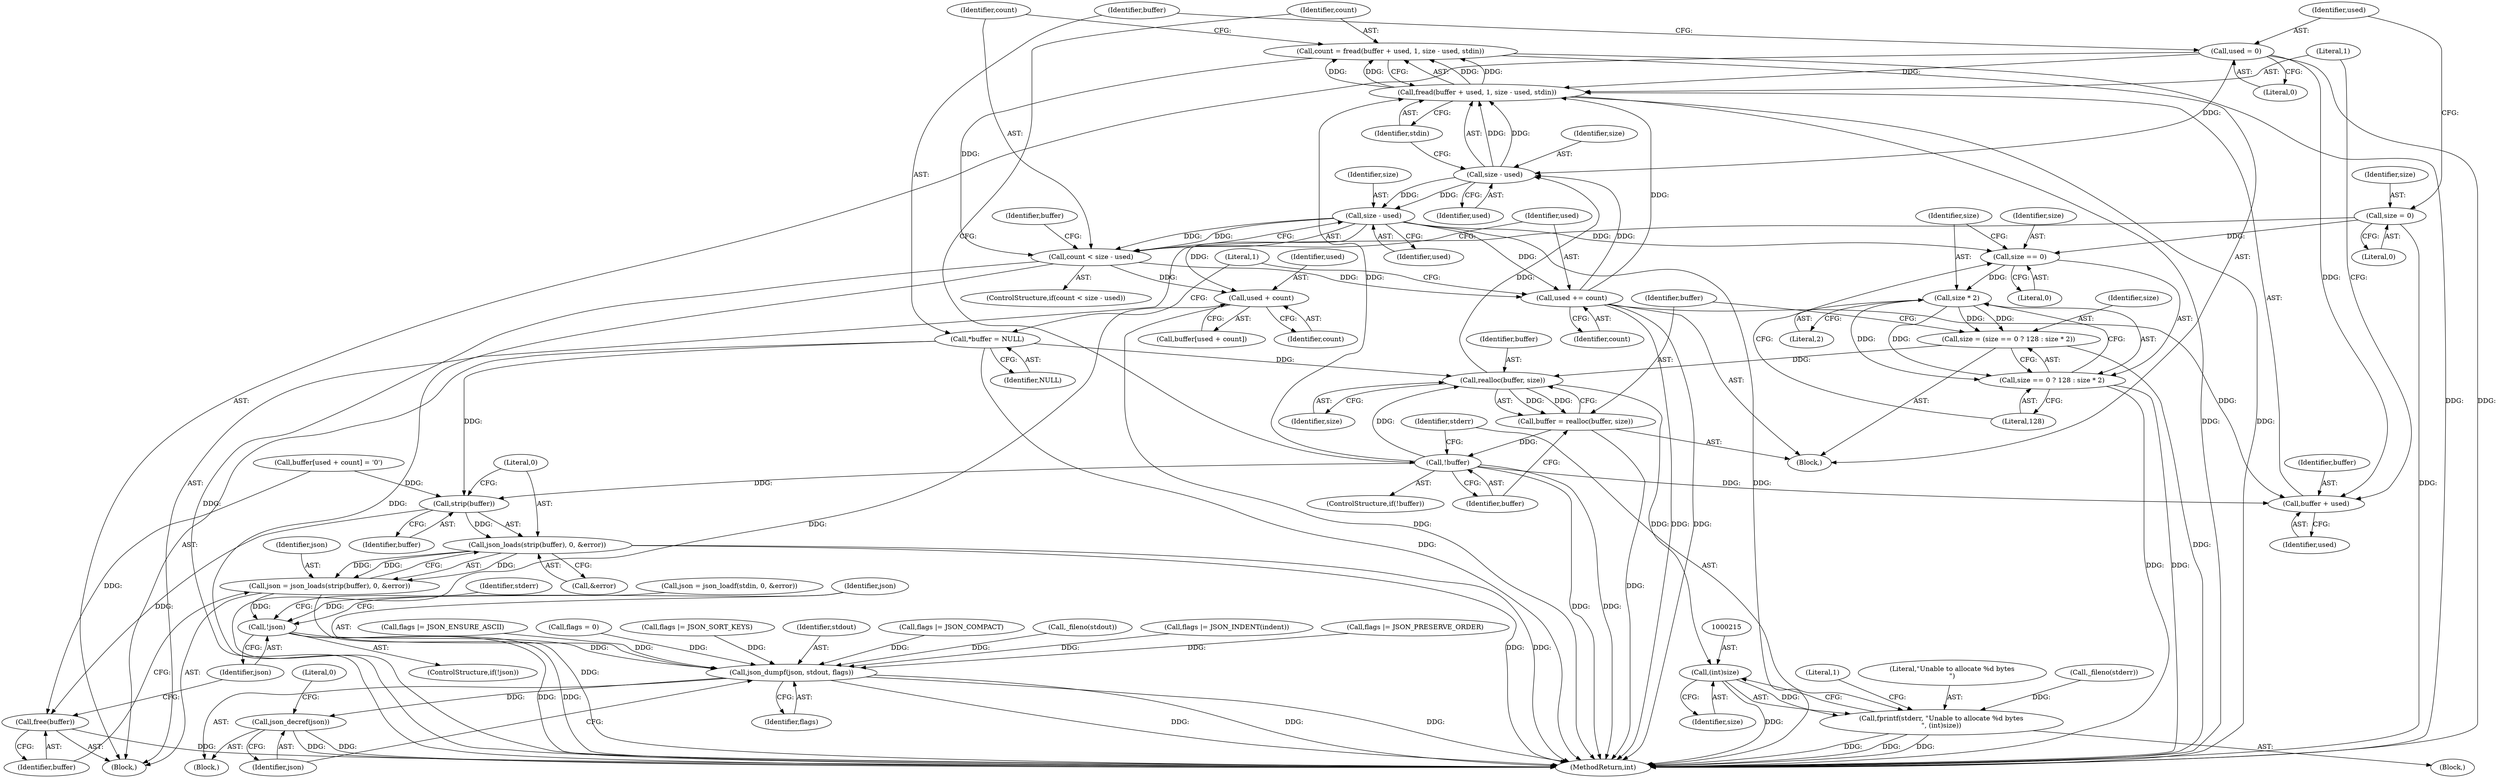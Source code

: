 digraph "0_jansson_8f80c2d83808150724d31793e6ade92749b1faa4_11@API" {
"1000219" [label="(Call,count = fread(buffer + used, 1, size - used, stdin))"];
"1000221" [label="(Call,fread(buffer + used, 1, size - used, stdin))"];
"1000208" [label="(Call,!buffer)"];
"1000202" [label="(Call,buffer = realloc(buffer, size))"];
"1000204" [label="(Call,realloc(buffer, size))"];
"1000185" [label="(Call,*buffer = NULL)"];
"1000192" [label="(Call,size = (size == 0 ? 128 : size * 2))"];
"1000199" [label="(Call,size * 2)"];
"1000195" [label="(Call,size == 0)"];
"1000177" [label="(Call,size = 0)"];
"1000233" [label="(Call,size - used)"];
"1000226" [label="(Call,size - used)"];
"1000181" [label="(Call,used = 0)"];
"1000245" [label="(Call,used += count)"];
"1000231" [label="(Call,count < size - used)"];
"1000219" [label="(Call,count = fread(buffer + used, 1, size - used, stdin))"];
"1000240" [label="(Call,used + count)"];
"1000222" [label="(Call,buffer + used)"];
"1000251" [label="(Call,strip(buffer))"];
"1000250" [label="(Call,json_loads(strip(buffer), 0, &error))"];
"1000248" [label="(Call,json = json_loads(strip(buffer), 0, &error))"];
"1000267" [label="(Call,!json)"];
"1000287" [label="(Call,json_dumpf(json, stdout, flags))"];
"1000291" [label="(Call,json_decref(json))"];
"1000256" [label="(Call,free(buffer))"];
"1000214" [label="(Call,(int)size)"];
"1000211" [label="(Call,fprintf(stderr, \"Unable to allocate %d bytes\n\", (int)size))"];
"1000194" [label="(Call,size == 0 ? 128 : size * 2)"];
"1000227" [label="(Identifier,size)"];
"1000193" [label="(Identifier,size)"];
"1000202" [label="(Call,buffer = realloc(buffer, size))"];
"1000295" [label="(MethodReturn,int)"];
"1000287" [label="(Call,json_dumpf(json, stdout, flags))"];
"1000233" [label="(Call,size - used)"];
"1000254" [label="(Call,&error)"];
"1000212" [label="(Identifier,stderr)"];
"1000194" [label="(Call,size == 0 ? 128 : size * 2)"];
"1000223" [label="(Identifier,buffer)"];
"1000157" [label="(Call,flags |= JSON_ENSURE_ASCII)"];
"1000210" [label="(Block,)"];
"1000218" [label="(Literal,1)"];
"1000242" [label="(Identifier,count)"];
"1000186" [label="(Identifier,buffer)"];
"1000221" [label="(Call,fread(buffer + used, 1, size - used, stdin))"];
"1000187" [label="(Identifier,NULL)"];
"1000200" [label="(Identifier,size)"];
"1000267" [label="(Call,!json)"];
"1000106" [label="(Call,flags = 0)"];
"1000183" [label="(Literal,0)"];
"1000225" [label="(Literal,1)"];
"1000103" [label="(Block,)"];
"1000203" [label="(Identifier,buffer)"];
"1000251" [label="(Call,strip(buffer))"];
"1000181" [label="(Call,used = 0)"];
"1000248" [label="(Call,json = json_loads(strip(buffer), 0, &error))"];
"1000204" [label="(Call,realloc(buffer, size))"];
"1000234" [label="(Identifier,size)"];
"1000288" [label="(Identifier,json)"];
"1000214" [label="(Call,(int)size)"];
"1000268" [label="(Identifier,json)"];
"1000198" [label="(Literal,128)"];
"1000213" [label="(Literal,\"Unable to allocate %d bytes\n\")"];
"1000224" [label="(Identifier,used)"];
"1000241" [label="(Identifier,used)"];
"1000175" [label="(Block,)"];
"1000178" [label="(Identifier,size)"];
"1000292" [label="(Identifier,json)"];
"1000266" [label="(ControlStructure,if(!json))"];
"1000228" [label="(Identifier,used)"];
"1000222" [label="(Call,buffer + used)"];
"1000259" [label="(Call,json = json_loadf(stdin, 0, &error))"];
"1000240" [label="(Call,used + count)"];
"1000169" [label="(Call,flags |= JSON_SORT_KEYS)"];
"1000235" [label="(Identifier,used)"];
"1000196" [label="(Identifier,size)"];
"1000290" [label="(Identifier,flags)"];
"1000252" [label="(Identifier,buffer)"];
"1000289" [label="(Identifier,stdout)"];
"1000151" [label="(Call,flags |= JSON_COMPACT)"];
"1000219" [label="(Call,count = fread(buffer + used, 1, size - used, stdin))"];
"1000294" [label="(Literal,0)"];
"1000229" [label="(Identifier,stdin)"];
"1000192" [label="(Call,size = (size == 0 ? 128 : size * 2))"];
"1000177" [label="(Call,size = 0)"];
"1000195" [label="(Call,size == 0)"];
"1000231" [label="(Call,count < size - used)"];
"1000112" [label="(Call,_fileno(stdout))"];
"1000182" [label="(Identifier,used)"];
"1000257" [label="(Identifier,buffer)"];
"1000245" [label="(Call,used += count)"];
"1000249" [label="(Identifier,json)"];
"1000179" [label="(Literal,0)"];
"1000256" [label="(Call,free(buffer))"];
"1000271" [label="(Identifier,stderr)"];
"1000226" [label="(Call,size - used)"];
"1000209" [label="(Identifier,buffer)"];
"1000237" [label="(Call,buffer[used + count] = '\0')"];
"1000246" [label="(Identifier,used)"];
"1000206" [label="(Identifier,size)"];
"1000142" [label="(Call,flags |= JSON_INDENT(indent))"];
"1000205" [label="(Identifier,buffer)"];
"1000207" [label="(ControlStructure,if(!buffer))"];
"1000185" [label="(Call,*buffer = NULL)"];
"1000238" [label="(Call,buffer[used + count])"];
"1000250" [label="(Call,json_loads(strip(buffer), 0, &error))"];
"1000201" [label="(Literal,2)"];
"1000211" [label="(Call,fprintf(stderr, \"Unable to allocate %d bytes\n\", (int)size))"];
"1000253" [label="(Literal,0)"];
"1000291" [label="(Call,json_decref(json))"];
"1000208" [label="(Call,!buffer)"];
"1000197" [label="(Literal,0)"];
"1000189" [label="(Literal,1)"];
"1000232" [label="(Identifier,count)"];
"1000216" [label="(Identifier,size)"];
"1000163" [label="(Call,flags |= JSON_PRESERVE_ORDER)"];
"1000190" [label="(Block,)"];
"1000247" [label="(Identifier,count)"];
"1000116" [label="(Call,_fileno(stderr))"];
"1000220" [label="(Identifier,count)"];
"1000199" [label="(Call,size * 2)"];
"1000230" [label="(ControlStructure,if(count < size - used))"];
"1000239" [label="(Identifier,buffer)"];
"1000219" -> "1000190"  [label="AST: "];
"1000219" -> "1000221"  [label="CFG: "];
"1000220" -> "1000219"  [label="AST: "];
"1000221" -> "1000219"  [label="AST: "];
"1000232" -> "1000219"  [label="CFG: "];
"1000219" -> "1000295"  [label="DDG: "];
"1000221" -> "1000219"  [label="DDG: "];
"1000221" -> "1000219"  [label="DDG: "];
"1000221" -> "1000219"  [label="DDG: "];
"1000221" -> "1000219"  [label="DDG: "];
"1000219" -> "1000231"  [label="DDG: "];
"1000221" -> "1000229"  [label="CFG: "];
"1000222" -> "1000221"  [label="AST: "];
"1000225" -> "1000221"  [label="AST: "];
"1000226" -> "1000221"  [label="AST: "];
"1000229" -> "1000221"  [label="AST: "];
"1000221" -> "1000295"  [label="DDG: "];
"1000221" -> "1000295"  [label="DDG: "];
"1000208" -> "1000221"  [label="DDG: "];
"1000181" -> "1000221"  [label="DDG: "];
"1000245" -> "1000221"  [label="DDG: "];
"1000226" -> "1000221"  [label="DDG: "];
"1000226" -> "1000221"  [label="DDG: "];
"1000208" -> "1000207"  [label="AST: "];
"1000208" -> "1000209"  [label="CFG: "];
"1000209" -> "1000208"  [label="AST: "];
"1000212" -> "1000208"  [label="CFG: "];
"1000220" -> "1000208"  [label="CFG: "];
"1000208" -> "1000295"  [label="DDG: "];
"1000208" -> "1000295"  [label="DDG: "];
"1000208" -> "1000204"  [label="DDG: "];
"1000202" -> "1000208"  [label="DDG: "];
"1000208" -> "1000222"  [label="DDG: "];
"1000208" -> "1000251"  [label="DDG: "];
"1000202" -> "1000190"  [label="AST: "];
"1000202" -> "1000204"  [label="CFG: "];
"1000203" -> "1000202"  [label="AST: "];
"1000204" -> "1000202"  [label="AST: "];
"1000209" -> "1000202"  [label="CFG: "];
"1000202" -> "1000295"  [label="DDG: "];
"1000204" -> "1000202"  [label="DDG: "];
"1000204" -> "1000202"  [label="DDG: "];
"1000204" -> "1000206"  [label="CFG: "];
"1000205" -> "1000204"  [label="AST: "];
"1000206" -> "1000204"  [label="AST: "];
"1000185" -> "1000204"  [label="DDG: "];
"1000192" -> "1000204"  [label="DDG: "];
"1000204" -> "1000214"  [label="DDG: "];
"1000204" -> "1000226"  [label="DDG: "];
"1000185" -> "1000175"  [label="AST: "];
"1000185" -> "1000187"  [label="CFG: "];
"1000186" -> "1000185"  [label="AST: "];
"1000187" -> "1000185"  [label="AST: "];
"1000189" -> "1000185"  [label="CFG: "];
"1000185" -> "1000295"  [label="DDG: "];
"1000185" -> "1000251"  [label="DDG: "];
"1000192" -> "1000190"  [label="AST: "];
"1000192" -> "1000194"  [label="CFG: "];
"1000193" -> "1000192"  [label="AST: "];
"1000194" -> "1000192"  [label="AST: "];
"1000203" -> "1000192"  [label="CFG: "];
"1000192" -> "1000295"  [label="DDG: "];
"1000199" -> "1000192"  [label="DDG: "];
"1000199" -> "1000192"  [label="DDG: "];
"1000199" -> "1000194"  [label="AST: "];
"1000199" -> "1000201"  [label="CFG: "];
"1000200" -> "1000199"  [label="AST: "];
"1000201" -> "1000199"  [label="AST: "];
"1000194" -> "1000199"  [label="CFG: "];
"1000199" -> "1000194"  [label="DDG: "];
"1000199" -> "1000194"  [label="DDG: "];
"1000195" -> "1000199"  [label="DDG: "];
"1000195" -> "1000194"  [label="AST: "];
"1000195" -> "1000197"  [label="CFG: "];
"1000196" -> "1000195"  [label="AST: "];
"1000197" -> "1000195"  [label="AST: "];
"1000198" -> "1000195"  [label="CFG: "];
"1000200" -> "1000195"  [label="CFG: "];
"1000177" -> "1000195"  [label="DDG: "];
"1000233" -> "1000195"  [label="DDG: "];
"1000177" -> "1000175"  [label="AST: "];
"1000177" -> "1000179"  [label="CFG: "];
"1000178" -> "1000177"  [label="AST: "];
"1000179" -> "1000177"  [label="AST: "];
"1000182" -> "1000177"  [label="CFG: "];
"1000177" -> "1000295"  [label="DDG: "];
"1000233" -> "1000231"  [label="AST: "];
"1000233" -> "1000235"  [label="CFG: "];
"1000234" -> "1000233"  [label="AST: "];
"1000235" -> "1000233"  [label="AST: "];
"1000231" -> "1000233"  [label="CFG: "];
"1000233" -> "1000295"  [label="DDG: "];
"1000233" -> "1000231"  [label="DDG: "];
"1000233" -> "1000231"  [label="DDG: "];
"1000226" -> "1000233"  [label="DDG: "];
"1000226" -> "1000233"  [label="DDG: "];
"1000233" -> "1000240"  [label="DDG: "];
"1000233" -> "1000245"  [label="DDG: "];
"1000226" -> "1000228"  [label="CFG: "];
"1000227" -> "1000226"  [label="AST: "];
"1000228" -> "1000226"  [label="AST: "];
"1000229" -> "1000226"  [label="CFG: "];
"1000181" -> "1000226"  [label="DDG: "];
"1000245" -> "1000226"  [label="DDG: "];
"1000181" -> "1000175"  [label="AST: "];
"1000181" -> "1000183"  [label="CFG: "];
"1000182" -> "1000181"  [label="AST: "];
"1000183" -> "1000181"  [label="AST: "];
"1000186" -> "1000181"  [label="CFG: "];
"1000181" -> "1000295"  [label="DDG: "];
"1000181" -> "1000222"  [label="DDG: "];
"1000245" -> "1000190"  [label="AST: "];
"1000245" -> "1000247"  [label="CFG: "];
"1000246" -> "1000245"  [label="AST: "];
"1000247" -> "1000245"  [label="AST: "];
"1000189" -> "1000245"  [label="CFG: "];
"1000245" -> "1000295"  [label="DDG: "];
"1000245" -> "1000295"  [label="DDG: "];
"1000245" -> "1000222"  [label="DDG: "];
"1000231" -> "1000245"  [label="DDG: "];
"1000231" -> "1000230"  [label="AST: "];
"1000232" -> "1000231"  [label="AST: "];
"1000239" -> "1000231"  [label="CFG: "];
"1000246" -> "1000231"  [label="CFG: "];
"1000231" -> "1000295"  [label="DDG: "];
"1000231" -> "1000295"  [label="DDG: "];
"1000231" -> "1000240"  [label="DDG: "];
"1000240" -> "1000238"  [label="AST: "];
"1000240" -> "1000242"  [label="CFG: "];
"1000241" -> "1000240"  [label="AST: "];
"1000242" -> "1000240"  [label="AST: "];
"1000238" -> "1000240"  [label="CFG: "];
"1000240" -> "1000295"  [label="DDG: "];
"1000240" -> "1000295"  [label="DDG: "];
"1000222" -> "1000224"  [label="CFG: "];
"1000223" -> "1000222"  [label="AST: "];
"1000224" -> "1000222"  [label="AST: "];
"1000225" -> "1000222"  [label="CFG: "];
"1000251" -> "1000250"  [label="AST: "];
"1000251" -> "1000252"  [label="CFG: "];
"1000252" -> "1000251"  [label="AST: "];
"1000253" -> "1000251"  [label="CFG: "];
"1000251" -> "1000250"  [label="DDG: "];
"1000237" -> "1000251"  [label="DDG: "];
"1000251" -> "1000256"  [label="DDG: "];
"1000250" -> "1000248"  [label="AST: "];
"1000250" -> "1000254"  [label="CFG: "];
"1000253" -> "1000250"  [label="AST: "];
"1000254" -> "1000250"  [label="AST: "];
"1000248" -> "1000250"  [label="CFG: "];
"1000250" -> "1000295"  [label="DDG: "];
"1000250" -> "1000295"  [label="DDG: "];
"1000250" -> "1000248"  [label="DDG: "];
"1000250" -> "1000248"  [label="DDG: "];
"1000250" -> "1000248"  [label="DDG: "];
"1000248" -> "1000175"  [label="AST: "];
"1000249" -> "1000248"  [label="AST: "];
"1000257" -> "1000248"  [label="CFG: "];
"1000248" -> "1000295"  [label="DDG: "];
"1000248" -> "1000267"  [label="DDG: "];
"1000267" -> "1000266"  [label="AST: "];
"1000267" -> "1000268"  [label="CFG: "];
"1000268" -> "1000267"  [label="AST: "];
"1000271" -> "1000267"  [label="CFG: "];
"1000288" -> "1000267"  [label="CFG: "];
"1000267" -> "1000295"  [label="DDG: "];
"1000267" -> "1000295"  [label="DDG: "];
"1000259" -> "1000267"  [label="DDG: "];
"1000267" -> "1000287"  [label="DDG: "];
"1000287" -> "1000103"  [label="AST: "];
"1000287" -> "1000290"  [label="CFG: "];
"1000288" -> "1000287"  [label="AST: "];
"1000289" -> "1000287"  [label="AST: "];
"1000290" -> "1000287"  [label="AST: "];
"1000292" -> "1000287"  [label="CFG: "];
"1000287" -> "1000295"  [label="DDG: "];
"1000287" -> "1000295"  [label="DDG: "];
"1000287" -> "1000295"  [label="DDG: "];
"1000112" -> "1000287"  [label="DDG: "];
"1000163" -> "1000287"  [label="DDG: "];
"1000106" -> "1000287"  [label="DDG: "];
"1000151" -> "1000287"  [label="DDG: "];
"1000157" -> "1000287"  [label="DDG: "];
"1000142" -> "1000287"  [label="DDG: "];
"1000169" -> "1000287"  [label="DDG: "];
"1000287" -> "1000291"  [label="DDG: "];
"1000291" -> "1000103"  [label="AST: "];
"1000291" -> "1000292"  [label="CFG: "];
"1000292" -> "1000291"  [label="AST: "];
"1000294" -> "1000291"  [label="CFG: "];
"1000291" -> "1000295"  [label="DDG: "];
"1000291" -> "1000295"  [label="DDG: "];
"1000256" -> "1000175"  [label="AST: "];
"1000256" -> "1000257"  [label="CFG: "];
"1000257" -> "1000256"  [label="AST: "];
"1000268" -> "1000256"  [label="CFG: "];
"1000256" -> "1000295"  [label="DDG: "];
"1000237" -> "1000256"  [label="DDG: "];
"1000214" -> "1000211"  [label="AST: "];
"1000214" -> "1000216"  [label="CFG: "];
"1000215" -> "1000214"  [label="AST: "];
"1000216" -> "1000214"  [label="AST: "];
"1000211" -> "1000214"  [label="CFG: "];
"1000214" -> "1000295"  [label="DDG: "];
"1000214" -> "1000211"  [label="DDG: "];
"1000211" -> "1000210"  [label="AST: "];
"1000212" -> "1000211"  [label="AST: "];
"1000213" -> "1000211"  [label="AST: "];
"1000218" -> "1000211"  [label="CFG: "];
"1000211" -> "1000295"  [label="DDG: "];
"1000211" -> "1000295"  [label="DDG: "];
"1000211" -> "1000295"  [label="DDG: "];
"1000116" -> "1000211"  [label="DDG: "];
"1000194" -> "1000198"  [label="CFG: "];
"1000198" -> "1000194"  [label="AST: "];
"1000194" -> "1000295"  [label="DDG: "];
"1000194" -> "1000295"  [label="DDG: "];
}
